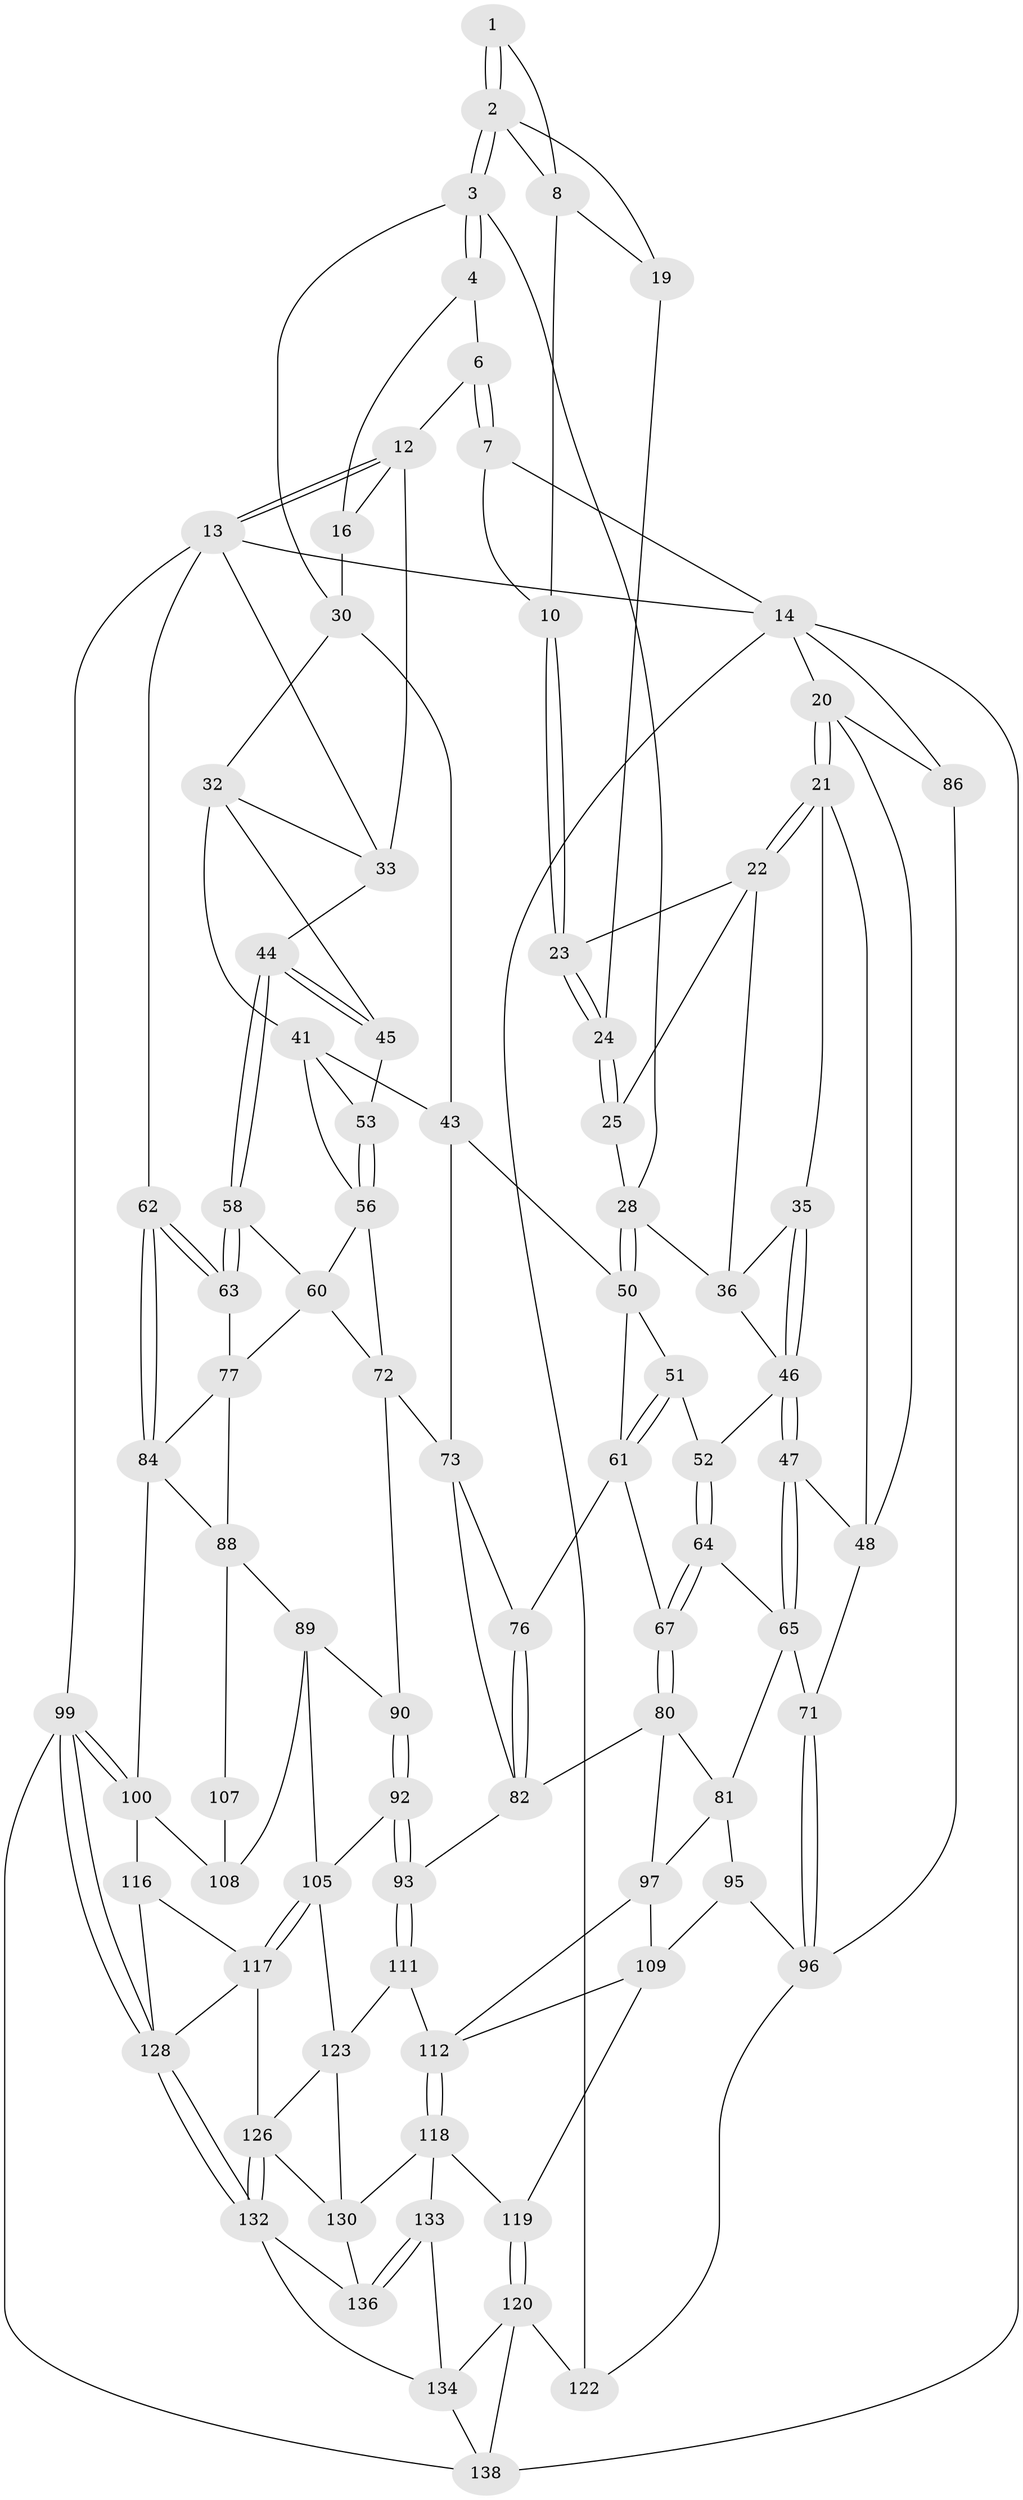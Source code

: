 // original degree distribution, {3: 0.014388489208633094, 6: 0.18705035971223022, 5: 0.5899280575539568, 4: 0.20863309352517986}
// Generated by graph-tools (version 1.1) at 2025/11/02/27/25 16:11:59]
// undirected, 86 vertices, 191 edges
graph export_dot {
graph [start="1"]
  node [color=gray90,style=filled];
  1 [pos="+0.42921628337785783+0"];
  2 [pos="+0.49891439104749113+0.13526706602172667",super="+18"];
  3 [pos="+0.5258754150229683+0.15455698115256647",super="+27"];
  4 [pos="+0.5684295043381111+0.03911402926706864",super="+5"];
  6 [pos="+0.6152805176117776+0"];
  7 [pos="+0.4239841608897318+0",super="+11"];
  8 [pos="+0.4134068416281441+0.05810915431998273",super="+9"];
  10 [pos="+0.2930076449791287+0.03530424200281963"];
  12 [pos="+1+0",super="+15"];
  13 [pos="+1+0",super="+38"];
  14 [pos="+0+0",super="+87"];
  16 [pos="+0.6824349231081518+0",super="+17"];
  19 [pos="+0.37332557791983373+0.13277316694069244"];
  20 [pos="+0+0",super="+68"];
  21 [pos="+0+0",super="+34"];
  22 [pos="+0.2530620060461457+0.0984501883668845",super="+26"];
  23 [pos="+0.2925795962921619+0.03652640033275571"];
  24 [pos="+0.3692917703745499+0.13519948642838528"];
  25 [pos="+0.3570371040235382+0.1529038253126525"];
  28 [pos="+0.43461918418082285+0.2566191712636147",super="+29"];
  30 [pos="+0.7090004981480649+0.14565686777259487",super="+31"];
  32 [pos="+0.7460913836135886+0.15594161444514684",super="+40"];
  33 [pos="+0.8616500166478546+0.10426930359499315",super="+39"];
  35 [pos="+0.1531560794758713+0.18758523881130082"];
  36 [pos="+0.2363190497925978+0.14833705651333237",super="+37"];
  41 [pos="+0.729249096063038+0.26653574732746826",super="+42"];
  43 [pos="+0.5963678463885174+0.3076819034103806",super="+54"];
  44 [pos="+0.8599490768727162+0.2926141681139608"];
  45 [pos="+0.82704608740919+0.286484369161593"];
  46 [pos="+0.22158919263725502+0.30845319262357096",super="+49"];
  47 [pos="+0.20641943647366984+0.3375163968751326"];
  48 [pos="+0.07408853453027704+0.32961499951227685",super="+69"];
  50 [pos="+0.4289647854732863+0.27145458129037175",super="+55"];
  51 [pos="+0.35776798557248285+0.3267229700399407"];
  52 [pos="+0.32501663773473294+0.32791831358848733"];
  53 [pos="+0.7697632874285708+0.3165003521733503"];
  56 [pos="+0.719145109176608+0.40099298552651164",super="+57"];
  58 [pos="+0.8706581689954054+0.3107139242080944",super="+59"];
  60 [pos="+0.7435846284052439+0.4069024190107774",super="+78"];
  61 [pos="+0.39183596428667467+0.4137297787926919",super="+66"];
  62 [pos="+1+0.3531609563609404"];
  63 [pos="+0.9944802538826747+0.39657239000893574",super="+75"];
  64 [pos="+0.30181409274786997+0.4432083733067798"];
  65 [pos="+0.22330166790550757+0.4268757125973128",super="+70"];
  67 [pos="+0.3330422358639735+0.46247206322836676"];
  71 [pos="+0.13504782615741928+0.5033274155454847"];
  72 [pos="+0.6416273535581418+0.4789101378119562",super="+79"];
  73 [pos="+0.5953791666824639+0.49979750773519127",super="+74"];
  76 [pos="+0.39888626274034183+0.5202342850108919"];
  77 [pos="+0.8926332501129304+0.506603364216277",super="+85"];
  80 [pos="+0.2649571617296794+0.5764534415279797",super="+83"];
  81 [pos="+0.24516014749385143+0.5825113981866941",super="+94"];
  82 [pos="+0.4285795194862912+0.6062003227094935",super="+91"];
  84 [pos="+1+0.5023161593753481",super="+101"];
  86 [pos="+0+0.692276249912665"];
  88 [pos="+0.8843970357649594+0.5908733720777571",super="+103"];
  89 [pos="+0.8500604145892773+0.609793997251789",super="+104"];
  90 [pos="+0.7221609271629591+0.5858050731333393"];
  92 [pos="+0.6690300478325043+0.7036613547559468"];
  93 [pos="+0.5403426755319192+0.7193167535580047"];
  95 [pos="+0.1900645731140634+0.7161113516529803"];
  96 [pos="+0.12587625470914304+0.7025059446097391",super="+102"];
  97 [pos="+0.3767338270963197+0.638564603794156",super="+98"];
  99 [pos="+1+1"];
  100 [pos="+1+1",super="+115"];
  105 [pos="+0.7384149367677664+0.7628097887541854",super="+106"];
  107 [pos="+0.9904684206299559+0.7068078327769465"];
  108 [pos="+0.8547288283941672+0.736597506798627",super="+114"];
  109 [pos="+0.28508978626557185+0.748143548254341",super="+110"];
  111 [pos="+0.5380901965928625+0.7258492576276734"];
  112 [pos="+0.4184177562649524+0.7877734399209637",super="+113"];
  116 [pos="+0.8555927110363758+0.8157654493174437"];
  117 [pos="+0.7752662225958259+0.8228246812709908",super="+125"];
  118 [pos="+0.4030270836457654+0.8081359164077545",super="+131"];
  119 [pos="+0.2552940426461275+0.8095826983680403"];
  120 [pos="+0.24043588010037859+0.8767028819264868",super="+121"];
  122 [pos="+0.11935110484747606+0.9224998130339206"];
  123 [pos="+0.648460293536602+0.8811312181456176",super="+124"];
  126 [pos="+0.7514167167611466+0.982449907561957",super="+127"];
  128 [pos="+1+1",super="+129"];
  130 [pos="+0.5292419616489621+0.8990211965516922",super="+135"];
  132 [pos="+0.9150773598114809+1",super="+139"];
  133 [pos="+0.4042784497163173+0.886820542328495"];
  134 [pos="+0.313270416027607+0.9217351573090685",super="+137"];
  136 [pos="+0.4700919950305407+1"];
  138 [pos="+0.10747730216121087+1"];
  1 -- 2;
  1 -- 2;
  1 -- 8;
  2 -- 3;
  2 -- 3;
  2 -- 8;
  2 -- 19;
  3 -- 4;
  3 -- 4;
  3 -- 28;
  3 -- 30;
  4 -- 16 [weight=2];
  4 -- 6;
  6 -- 7;
  6 -- 7;
  6 -- 12;
  7 -- 10;
  7 -- 14;
  8 -- 10;
  8 -- 19;
  10 -- 23;
  10 -- 23;
  12 -- 13;
  12 -- 13;
  12 -- 16;
  12 -- 33;
  13 -- 14;
  13 -- 99;
  13 -- 62;
  13 -- 33;
  14 -- 20;
  14 -- 86;
  14 -- 122;
  14 -- 138;
  16 -- 30;
  19 -- 24;
  20 -- 21;
  20 -- 21;
  20 -- 48;
  20 -- 86;
  21 -- 22;
  21 -- 22;
  21 -- 48;
  21 -- 35;
  22 -- 23;
  22 -- 25;
  22 -- 36;
  23 -- 24;
  23 -- 24;
  24 -- 25;
  24 -- 25;
  25 -- 28;
  28 -- 50;
  28 -- 50;
  28 -- 36;
  30 -- 32;
  30 -- 43;
  32 -- 33;
  32 -- 41;
  32 -- 45;
  33 -- 44;
  35 -- 36;
  35 -- 46;
  35 -- 46;
  36 -- 46;
  41 -- 53;
  41 -- 56;
  41 -- 43;
  43 -- 50;
  43 -- 73;
  44 -- 45;
  44 -- 45;
  44 -- 58;
  44 -- 58;
  45 -- 53;
  46 -- 47;
  46 -- 47;
  46 -- 52;
  47 -- 48;
  47 -- 65;
  47 -- 65;
  48 -- 71;
  50 -- 51;
  50 -- 61;
  51 -- 52;
  51 -- 61;
  51 -- 61;
  52 -- 64;
  52 -- 64;
  53 -- 56;
  53 -- 56;
  56 -- 60;
  56 -- 72;
  58 -- 63 [weight=2];
  58 -- 63;
  58 -- 60;
  60 -- 72;
  60 -- 77;
  61 -- 67;
  61 -- 76;
  62 -- 63;
  62 -- 63;
  62 -- 84;
  62 -- 84;
  63 -- 77;
  64 -- 65;
  64 -- 67;
  64 -- 67;
  65 -- 81;
  65 -- 71;
  67 -- 80;
  67 -- 80;
  71 -- 96;
  71 -- 96;
  72 -- 73;
  72 -- 90;
  73 -- 82;
  73 -- 76;
  76 -- 82;
  76 -- 82;
  77 -- 88;
  77 -- 84;
  80 -- 81;
  80 -- 97;
  80 -- 82;
  81 -- 95;
  81 -- 97;
  82 -- 93;
  84 -- 100;
  84 -- 88;
  86 -- 96;
  88 -- 89;
  88 -- 107;
  89 -- 90;
  89 -- 108;
  89 -- 105;
  90 -- 92;
  90 -- 92;
  92 -- 93;
  92 -- 93;
  92 -- 105;
  93 -- 111;
  93 -- 111;
  95 -- 96;
  95 -- 109;
  96 -- 122;
  97 -- 109;
  97 -- 112;
  99 -- 100;
  99 -- 100;
  99 -- 128;
  99 -- 128;
  99 -- 138;
  100 -- 108;
  100 -- 116;
  105 -- 117;
  105 -- 117;
  105 -- 123;
  107 -- 108 [weight=2];
  109 -- 119;
  109 -- 112;
  111 -- 112;
  111 -- 123;
  112 -- 118;
  112 -- 118;
  116 -- 117;
  116 -- 128;
  117 -- 128;
  117 -- 126;
  118 -- 119;
  118 -- 130;
  118 -- 133;
  119 -- 120;
  119 -- 120;
  120 -- 134;
  120 -- 122;
  120 -- 138;
  123 -- 130;
  123 -- 126;
  126 -- 132;
  126 -- 132;
  126 -- 130;
  128 -- 132;
  128 -- 132;
  130 -- 136;
  132 -- 136;
  132 -- 134;
  133 -- 134;
  133 -- 136;
  133 -- 136;
  134 -- 138;
}
